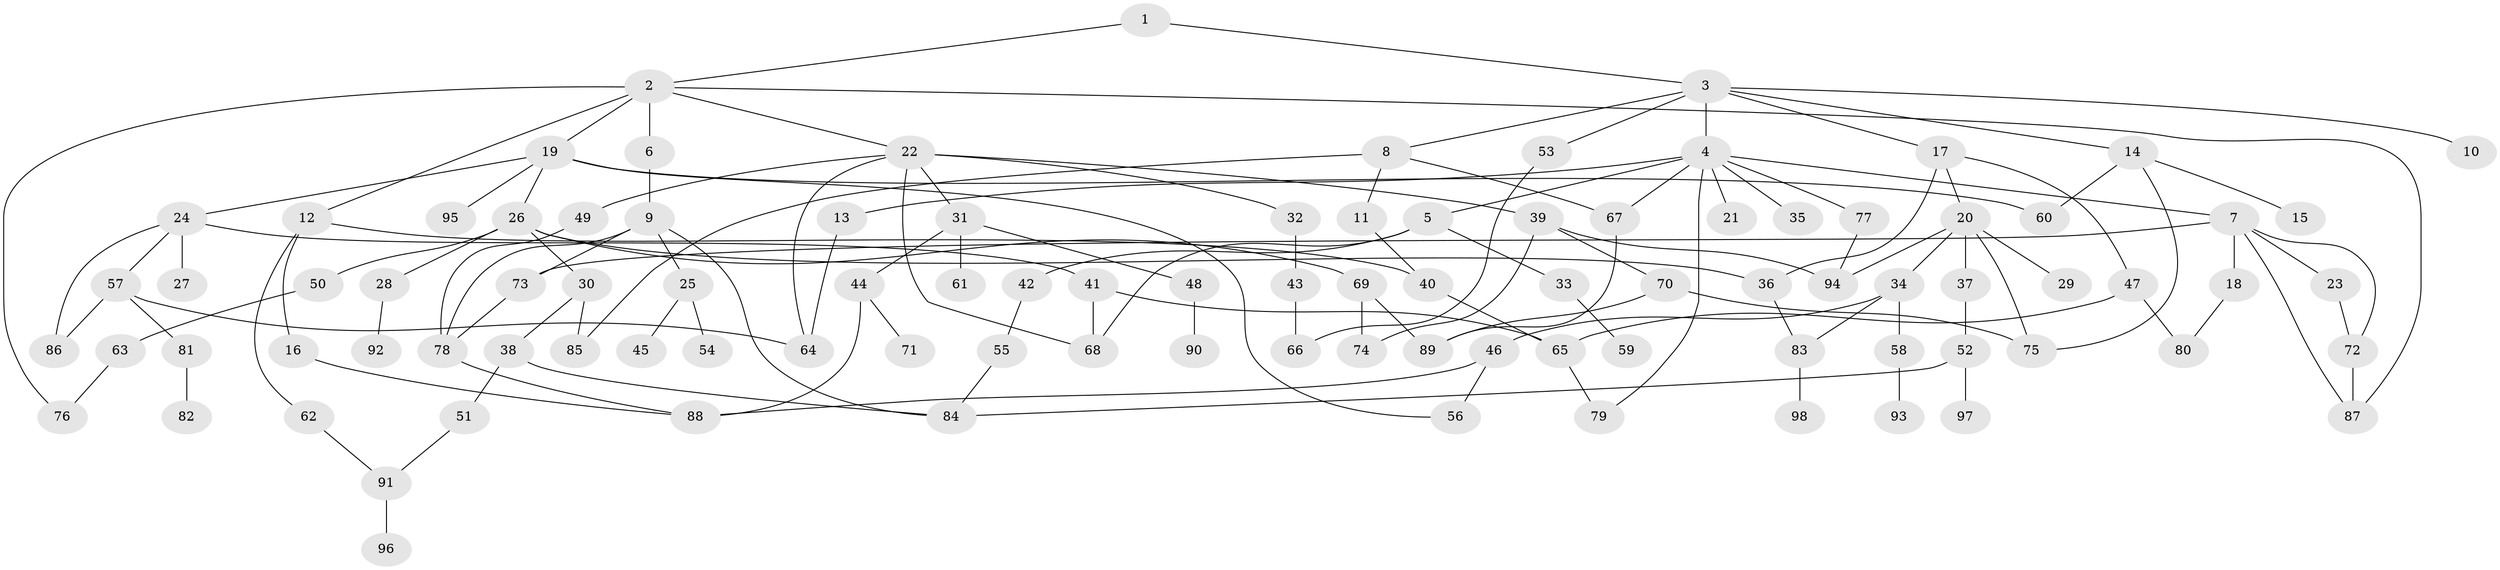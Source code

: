 // coarse degree distribution, {2: 0.31343283582089554, 11: 0.014925373134328358, 6: 0.05970149253731343, 8: 0.014925373134328358, 4: 0.1044776119402985, 5: 0.1044776119402985, 1: 0.23880597014925373, 7: 0.029850746268656716, 3: 0.11940298507462686}
// Generated by graph-tools (version 1.1) at 2025/23/03/03/25 07:23:30]
// undirected, 98 vertices, 135 edges
graph export_dot {
graph [start="1"]
  node [color=gray90,style=filled];
  1;
  2;
  3;
  4;
  5;
  6;
  7;
  8;
  9;
  10;
  11;
  12;
  13;
  14;
  15;
  16;
  17;
  18;
  19;
  20;
  21;
  22;
  23;
  24;
  25;
  26;
  27;
  28;
  29;
  30;
  31;
  32;
  33;
  34;
  35;
  36;
  37;
  38;
  39;
  40;
  41;
  42;
  43;
  44;
  45;
  46;
  47;
  48;
  49;
  50;
  51;
  52;
  53;
  54;
  55;
  56;
  57;
  58;
  59;
  60;
  61;
  62;
  63;
  64;
  65;
  66;
  67;
  68;
  69;
  70;
  71;
  72;
  73;
  74;
  75;
  76;
  77;
  78;
  79;
  80;
  81;
  82;
  83;
  84;
  85;
  86;
  87;
  88;
  89;
  90;
  91;
  92;
  93;
  94;
  95;
  96;
  97;
  98;
  1 -- 2;
  1 -- 3;
  2 -- 6;
  2 -- 12;
  2 -- 19;
  2 -- 22;
  2 -- 76;
  2 -- 87;
  3 -- 4;
  3 -- 8;
  3 -- 10;
  3 -- 14;
  3 -- 17;
  3 -- 53;
  4 -- 5;
  4 -- 7;
  4 -- 13;
  4 -- 21;
  4 -- 35;
  4 -- 67;
  4 -- 77;
  4 -- 79;
  5 -- 33;
  5 -- 42;
  5 -- 68;
  6 -- 9;
  7 -- 18;
  7 -- 23;
  7 -- 72;
  7 -- 73;
  7 -- 87;
  8 -- 11;
  8 -- 67;
  8 -- 85;
  9 -- 25;
  9 -- 73;
  9 -- 78;
  9 -- 84;
  11 -- 40;
  12 -- 16;
  12 -- 40;
  12 -- 62;
  13 -- 64;
  14 -- 15;
  14 -- 60;
  14 -- 75;
  16 -- 88;
  17 -- 20;
  17 -- 36;
  17 -- 47;
  18 -- 80;
  19 -- 24;
  19 -- 26;
  19 -- 56;
  19 -- 95;
  19 -- 60;
  20 -- 29;
  20 -- 34;
  20 -- 37;
  20 -- 75;
  20 -- 94;
  22 -- 31;
  22 -- 32;
  22 -- 39;
  22 -- 49;
  22 -- 68;
  22 -- 64;
  23 -- 72;
  24 -- 27;
  24 -- 41;
  24 -- 57;
  24 -- 86;
  25 -- 45;
  25 -- 54;
  26 -- 28;
  26 -- 30;
  26 -- 50;
  26 -- 69;
  26 -- 36;
  28 -- 92;
  30 -- 38;
  30 -- 85;
  31 -- 44;
  31 -- 48;
  31 -- 61;
  32 -- 43;
  33 -- 59;
  34 -- 46;
  34 -- 58;
  34 -- 83;
  36 -- 83;
  37 -- 52;
  38 -- 51;
  38 -- 84;
  39 -- 70;
  39 -- 74;
  39 -- 94;
  40 -- 65;
  41 -- 65;
  41 -- 68;
  42 -- 55;
  43 -- 66;
  44 -- 71;
  44 -- 88;
  46 -- 56;
  46 -- 88;
  47 -- 80;
  47 -- 65;
  48 -- 90;
  49 -- 78;
  50 -- 63;
  51 -- 91;
  52 -- 84;
  52 -- 97;
  53 -- 66;
  55 -- 84;
  57 -- 81;
  57 -- 86;
  57 -- 64;
  58 -- 93;
  62 -- 91;
  63 -- 76;
  65 -- 79;
  67 -- 89;
  69 -- 89;
  69 -- 74;
  70 -- 75;
  70 -- 89;
  72 -- 87;
  73 -- 78;
  77 -- 94;
  78 -- 88;
  81 -- 82;
  83 -- 98;
  91 -- 96;
}
